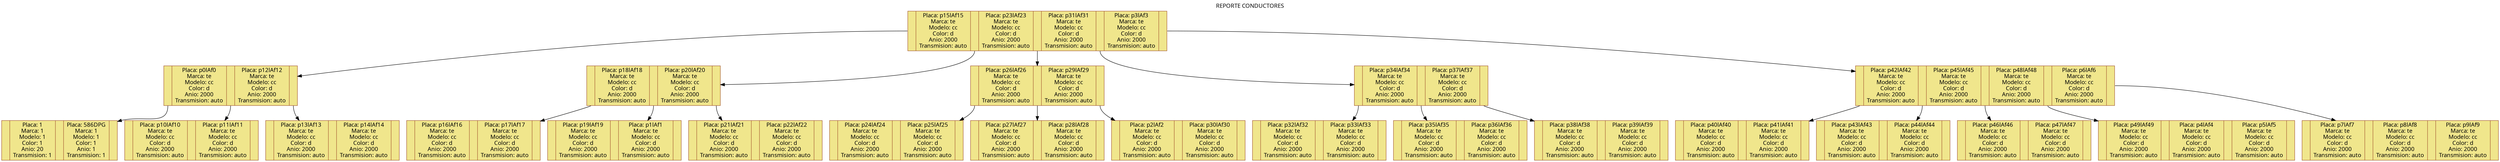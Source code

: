 digraph Btree{ 
  node[shape=record, style=filled,fillcolor=khaki, color =sienna , fontname = "Century Gothic"]; graph [fontname = "Century Gothic"];
 labelloc = "t;"label = "REPORTE CONDUCTORES";Nodo1656294327[label="<P0>|Placa: p15lAf15\nMarca: te\nModelo: cc\nColor: d\nAnio: 2000\nTransmision: auto|<P1>|Placa: p23lAf23\nMarca: te\nModelo: cc\nColor: d\nAnio: 2000\nTransmision: auto|<P2>|Placa: p31lAf31\nMarca: te\nModelo: cc\nColor: d\nAnio: 2000\nTransmision: auto|<P3>|Placa: p3lAf3\nMarca: te\nModelo: cc\nColor: d\nAnio: 2000\nTransmision: auto|<P4>"];
Nodo674589253[label="<P0>|Placa: p0lAf0\nMarca: te\nModelo: cc\nColor: d\nAnio: 2000\nTransmision: auto|<P1>|Placa: p12lAf12\nMarca: te\nModelo: cc\nColor: d\nAnio: 2000\nTransmision: auto|<P2>"];
Nodo422339348[label="<P0>|Placa: 1\nMarca: 1\nModelo: 1\nColor: 1\nAnio: 20\nTransmision: 1|<P1>|Placa: 586DPG\nMarca: 1\nModelo: 1\nColor: 1\nAnio: 1\nTransmision: 1|<P2>"];
Nodo674589253:P0->Nodo422339348;
Nodo343469332[label="<P0>|Placa: p10lAf10\nMarca: te\nModelo: cc\nColor: d\nAnio: 2000\nTransmision: auto|<P1>|Placa: p11lAf11\nMarca: te\nModelo: cc\nColor: d\nAnio: 2000\nTransmision: auto|<P2>"];
Nodo674589253:P1->Nodo343469332;
Nodo1052158111[label="<P0>|Placa: p13lAf13\nMarca: te\nModelo: cc\nColor: d\nAnio: 2000\nTransmision: auto|<P1>|Placa: p14lAf14\nMarca: te\nModelo: cc\nColor: d\nAnio: 2000\nTransmision: auto|<P2>"];
Nodo674589253:P2->Nodo1052158111;
Nodo1656294327:P0->Nodo674589253;
Nodo1028823630[label="<P0>|Placa: p18lAf18\nMarca: te\nModelo: cc\nColor: d\nAnio: 2000\nTransmision: auto|<P1>|Placa: p20lAf20\nMarca: te\nModelo: cc\nColor: d\nAnio: 2000\nTransmision: auto|<P2>"];
Nodo1201433139[label="<P0>|Placa: p16lAf16\nMarca: te\nModelo: cc\nColor: d\nAnio: 2000\nTransmision: auto|<P1>|Placa: p17lAf17\nMarca: te\nModelo: cc\nColor: d\nAnio: 2000\nTransmision: auto|<P2>"];
Nodo1028823630:P0->Nodo1201433139;
Nodo350171033[label="<P0>|Placa: p19lAf19\nMarca: te\nModelo: cc\nColor: d\nAnio: 2000\nTransmision: auto|<P1>|Placa: p1lAf1\nMarca: te\nModelo: cc\nColor: d\nAnio: 2000\nTransmision: auto|<P2>"];
Nodo1028823630:P1->Nodo350171033;
Nodo522624973[label="<P0>|Placa: p21lAf21\nMarca: te\nModelo: cc\nColor: d\nAnio: 2000\nTransmision: auto|<P1>|Placa: p22lAf22\nMarca: te\nModelo: cc\nColor: d\nAnio: 2000\nTransmision: auto|<P2>"];
Nodo1028823630:P2->Nodo522624973;
Nodo1656294327:P1->Nodo1028823630;
Nodo907011725[label="<P0>|Placa: p26lAf26\nMarca: te\nModelo: cc\nColor: d\nAnio: 2000\nTransmision: auto|<P1>|Placa: p29lAf29\nMarca: te\nModelo: cc\nColor: d\nAnio: 2000\nTransmision: auto|<P2>"];
Nodo317120397[label="<P0>|Placa: p24lAf24\nMarca: te\nModelo: cc\nColor: d\nAnio: 2000\nTransmision: auto|<P1>|Placa: p25lAf25\nMarca: te\nModelo: cc\nColor: d\nAnio: 2000\nTransmision: auto|<P2>"];
Nodo907011725:P0->Nodo317120397;
Nodo2133367215[label="<P0>|Placa: p27lAf27\nMarca: te\nModelo: cc\nColor: d\nAnio: 2000\nTransmision: auto|<P1>|Placa: p28lAf28\nMarca: te\nModelo: cc\nColor: d\nAnio: 2000\nTransmision: auto|<P2>"];
Nodo907011725:P1->Nodo2133367215;
Nodo1415297392[label="<P0>|Placa: p2lAf2\nMarca: te\nModelo: cc\nColor: d\nAnio: 2000\nTransmision: auto|<P1>|Placa: p30lAf30\nMarca: te\nModelo: cc\nColor: d\nAnio: 2000\nTransmision: auto|<P2>"];
Nodo907011725:P2->Nodo1415297392;
Nodo1656294327:P2->Nodo907011725;
Nodo489232120[label="<P0>|Placa: p34lAf34\nMarca: te\nModelo: cc\nColor: d\nAnio: 2000\nTransmision: auto|<P1>|Placa: p37lAf37\nMarca: te\nModelo: cc\nColor: d\nAnio: 2000\nTransmision: auto|<P2>"];
Nodo957851751[label="<P0>|Placa: p32lAf32\nMarca: te\nModelo: cc\nColor: d\nAnio: 2000\nTransmision: auto|<P1>|Placa: p33lAf33\nMarca: te\nModelo: cc\nColor: d\nAnio: 2000\nTransmision: auto|<P2>"];
Nodo489232120:P0->Nodo957851751;
Nodo46775051[label="<P0>|Placa: p35lAf35\nMarca: te\nModelo: cc\nColor: d\nAnio: 2000\nTransmision: auto|<P1>|Placa: p36lAf36\nMarca: te\nModelo: cc\nColor: d\nAnio: 2000\nTransmision: auto|<P2>"];
Nodo489232120:P1->Nodo46775051;
Nodo189792795[label="<P0>|Placa: p38lAf38\nMarca: te\nModelo: cc\nColor: d\nAnio: 2000\nTransmision: auto|<P1>|Placa: p39lAf39\nMarca: te\nModelo: cc\nColor: d\nAnio: 2000\nTransmision: auto|<P2>"];
Nodo489232120:P2->Nodo189792795;
Nodo1656294327:P3->Nodo489232120;
Nodo1578851167[label="<P0>|Placa: p42lAf42\nMarca: te\nModelo: cc\nColor: d\nAnio: 2000\nTransmision: auto|<P1>|Placa: p45lAf45\nMarca: te\nModelo: cc\nColor: d\nAnio: 2000\nTransmision: auto|<P2>|Placa: p48lAf48\nMarca: te\nModelo: cc\nColor: d\nAnio: 2000\nTransmision: auto|<P3>|Placa: p6lAf6\nMarca: te\nModelo: cc\nColor: d\nAnio: 2000\nTransmision: auto|<P4>"];
Nodo1514902635[label="<P0>|Placa: p40lAf40\nMarca: te\nModelo: cc\nColor: d\nAnio: 2000\nTransmision: auto|<P1>|Placa: p41lAf41\nMarca: te\nModelo: cc\nColor: d\nAnio: 2000\nTransmision: auto|<P2>"];
Nodo1578851167:P0->Nodo1514902635;
Nodo362114506[label="<P0>|Placa: p43lAf43\nMarca: te\nModelo: cc\nColor: d\nAnio: 2000\nTransmision: auto|<P1>|Placa: p44lAf44\nMarca: te\nModelo: cc\nColor: d\nAnio: 2000\nTransmision: auto|<P2>"];
Nodo1578851167:P1->Nodo362114506;
Nodo517924281[label="<P0>|Placa: p46lAf46\nMarca: te\nModelo: cc\nColor: d\nAnio: 2000\nTransmision: auto|<P1>|Placa: p47lAf47\nMarca: te\nModelo: cc\nColor: d\nAnio: 2000\nTransmision: auto|<P2>"];
Nodo1578851167:P2->Nodo517924281;
Nodo446403742[label="<P0>|Placa: p49lAf49\nMarca: te\nModelo: cc\nColor: d\nAnio: 2000\nTransmision: auto|<P1>|Placa: p4lAf4\nMarca: te\nModelo: cc\nColor: d\nAnio: 2000\nTransmision: auto|<P2>|Placa: p5lAf5\nMarca: te\nModelo: cc\nColor: d\nAnio: 2000\nTransmision: auto|<P3>"];
Nodo1578851167:P3->Nodo446403742;
Nodo477475690[label="<P0>|Placa: p7lAf7\nMarca: te\nModelo: cc\nColor: d\nAnio: 2000\nTransmision: auto|<P1>|Placa: p8lAf8\nMarca: te\nModelo: cc\nColor: d\nAnio: 2000\nTransmision: auto|<P2>|Placa: p9lAf9\nMarca: te\nModelo: cc\nColor: d\nAnio: 2000\nTransmision: auto|<P3>"];
Nodo1578851167:P4->Nodo477475690;
Nodo1656294327:P4->Nodo1578851167;

  }
